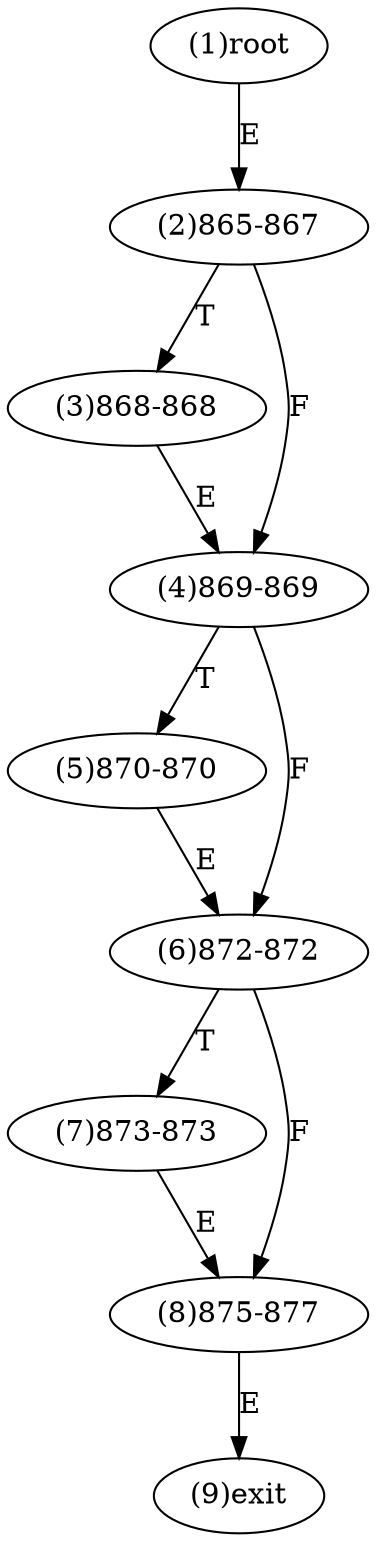 digraph "" { 
1[ label="(1)root"];
2[ label="(2)865-867"];
3[ label="(3)868-868"];
4[ label="(4)869-869"];
5[ label="(5)870-870"];
6[ label="(6)872-872"];
7[ label="(7)873-873"];
8[ label="(8)875-877"];
9[ label="(9)exit"];
1->2[ label="E"];
2->4[ label="F"];
2->3[ label="T"];
3->4[ label="E"];
4->6[ label="F"];
4->5[ label="T"];
5->6[ label="E"];
6->8[ label="F"];
6->7[ label="T"];
7->8[ label="E"];
8->9[ label="E"];
}